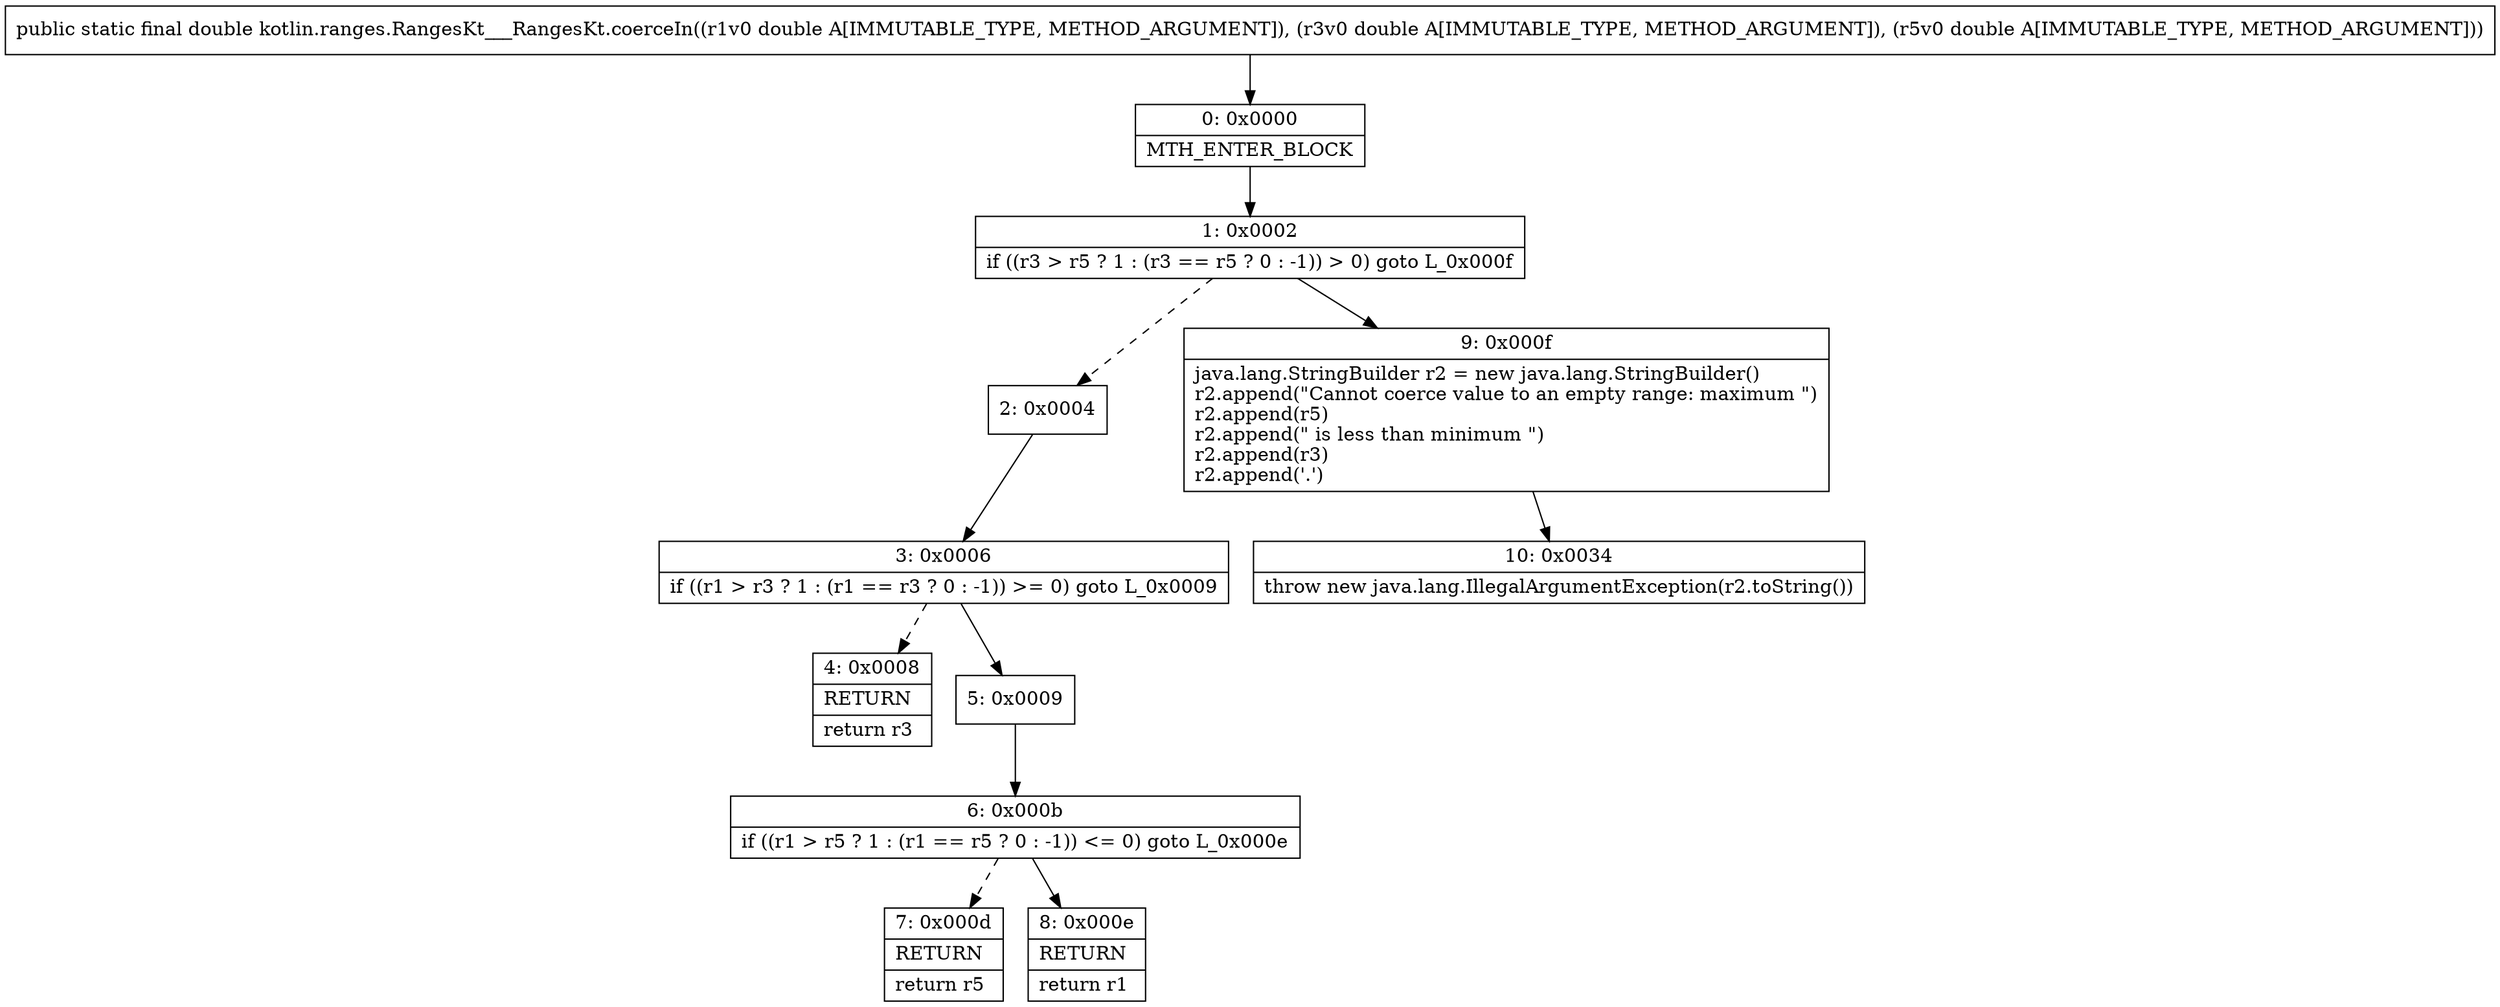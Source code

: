 digraph "CFG forkotlin.ranges.RangesKt___RangesKt.coerceIn(DDD)D" {
Node_0 [shape=record,label="{0\:\ 0x0000|MTH_ENTER_BLOCK\l}"];
Node_1 [shape=record,label="{1\:\ 0x0002|if ((r3 \> r5 ? 1 : (r3 == r5 ? 0 : \-1)) \> 0) goto L_0x000f\l}"];
Node_2 [shape=record,label="{2\:\ 0x0004}"];
Node_3 [shape=record,label="{3\:\ 0x0006|if ((r1 \> r3 ? 1 : (r1 == r3 ? 0 : \-1)) \>= 0) goto L_0x0009\l}"];
Node_4 [shape=record,label="{4\:\ 0x0008|RETURN\l|return r3\l}"];
Node_5 [shape=record,label="{5\:\ 0x0009}"];
Node_6 [shape=record,label="{6\:\ 0x000b|if ((r1 \> r5 ? 1 : (r1 == r5 ? 0 : \-1)) \<= 0) goto L_0x000e\l}"];
Node_7 [shape=record,label="{7\:\ 0x000d|RETURN\l|return r5\l}"];
Node_8 [shape=record,label="{8\:\ 0x000e|RETURN\l|return r1\l}"];
Node_9 [shape=record,label="{9\:\ 0x000f|java.lang.StringBuilder r2 = new java.lang.StringBuilder()\lr2.append(\"Cannot coerce value to an empty range: maximum \")\lr2.append(r5)\lr2.append(\" is less than minimum \")\lr2.append(r3)\lr2.append('.')\l}"];
Node_10 [shape=record,label="{10\:\ 0x0034|throw new java.lang.IllegalArgumentException(r2.toString())\l}"];
MethodNode[shape=record,label="{public static final double kotlin.ranges.RangesKt___RangesKt.coerceIn((r1v0 double A[IMMUTABLE_TYPE, METHOD_ARGUMENT]), (r3v0 double A[IMMUTABLE_TYPE, METHOD_ARGUMENT]), (r5v0 double A[IMMUTABLE_TYPE, METHOD_ARGUMENT])) }"];
MethodNode -> Node_0;
Node_0 -> Node_1;
Node_1 -> Node_2[style=dashed];
Node_1 -> Node_9;
Node_2 -> Node_3;
Node_3 -> Node_4[style=dashed];
Node_3 -> Node_5;
Node_5 -> Node_6;
Node_6 -> Node_7[style=dashed];
Node_6 -> Node_8;
Node_9 -> Node_10;
}

